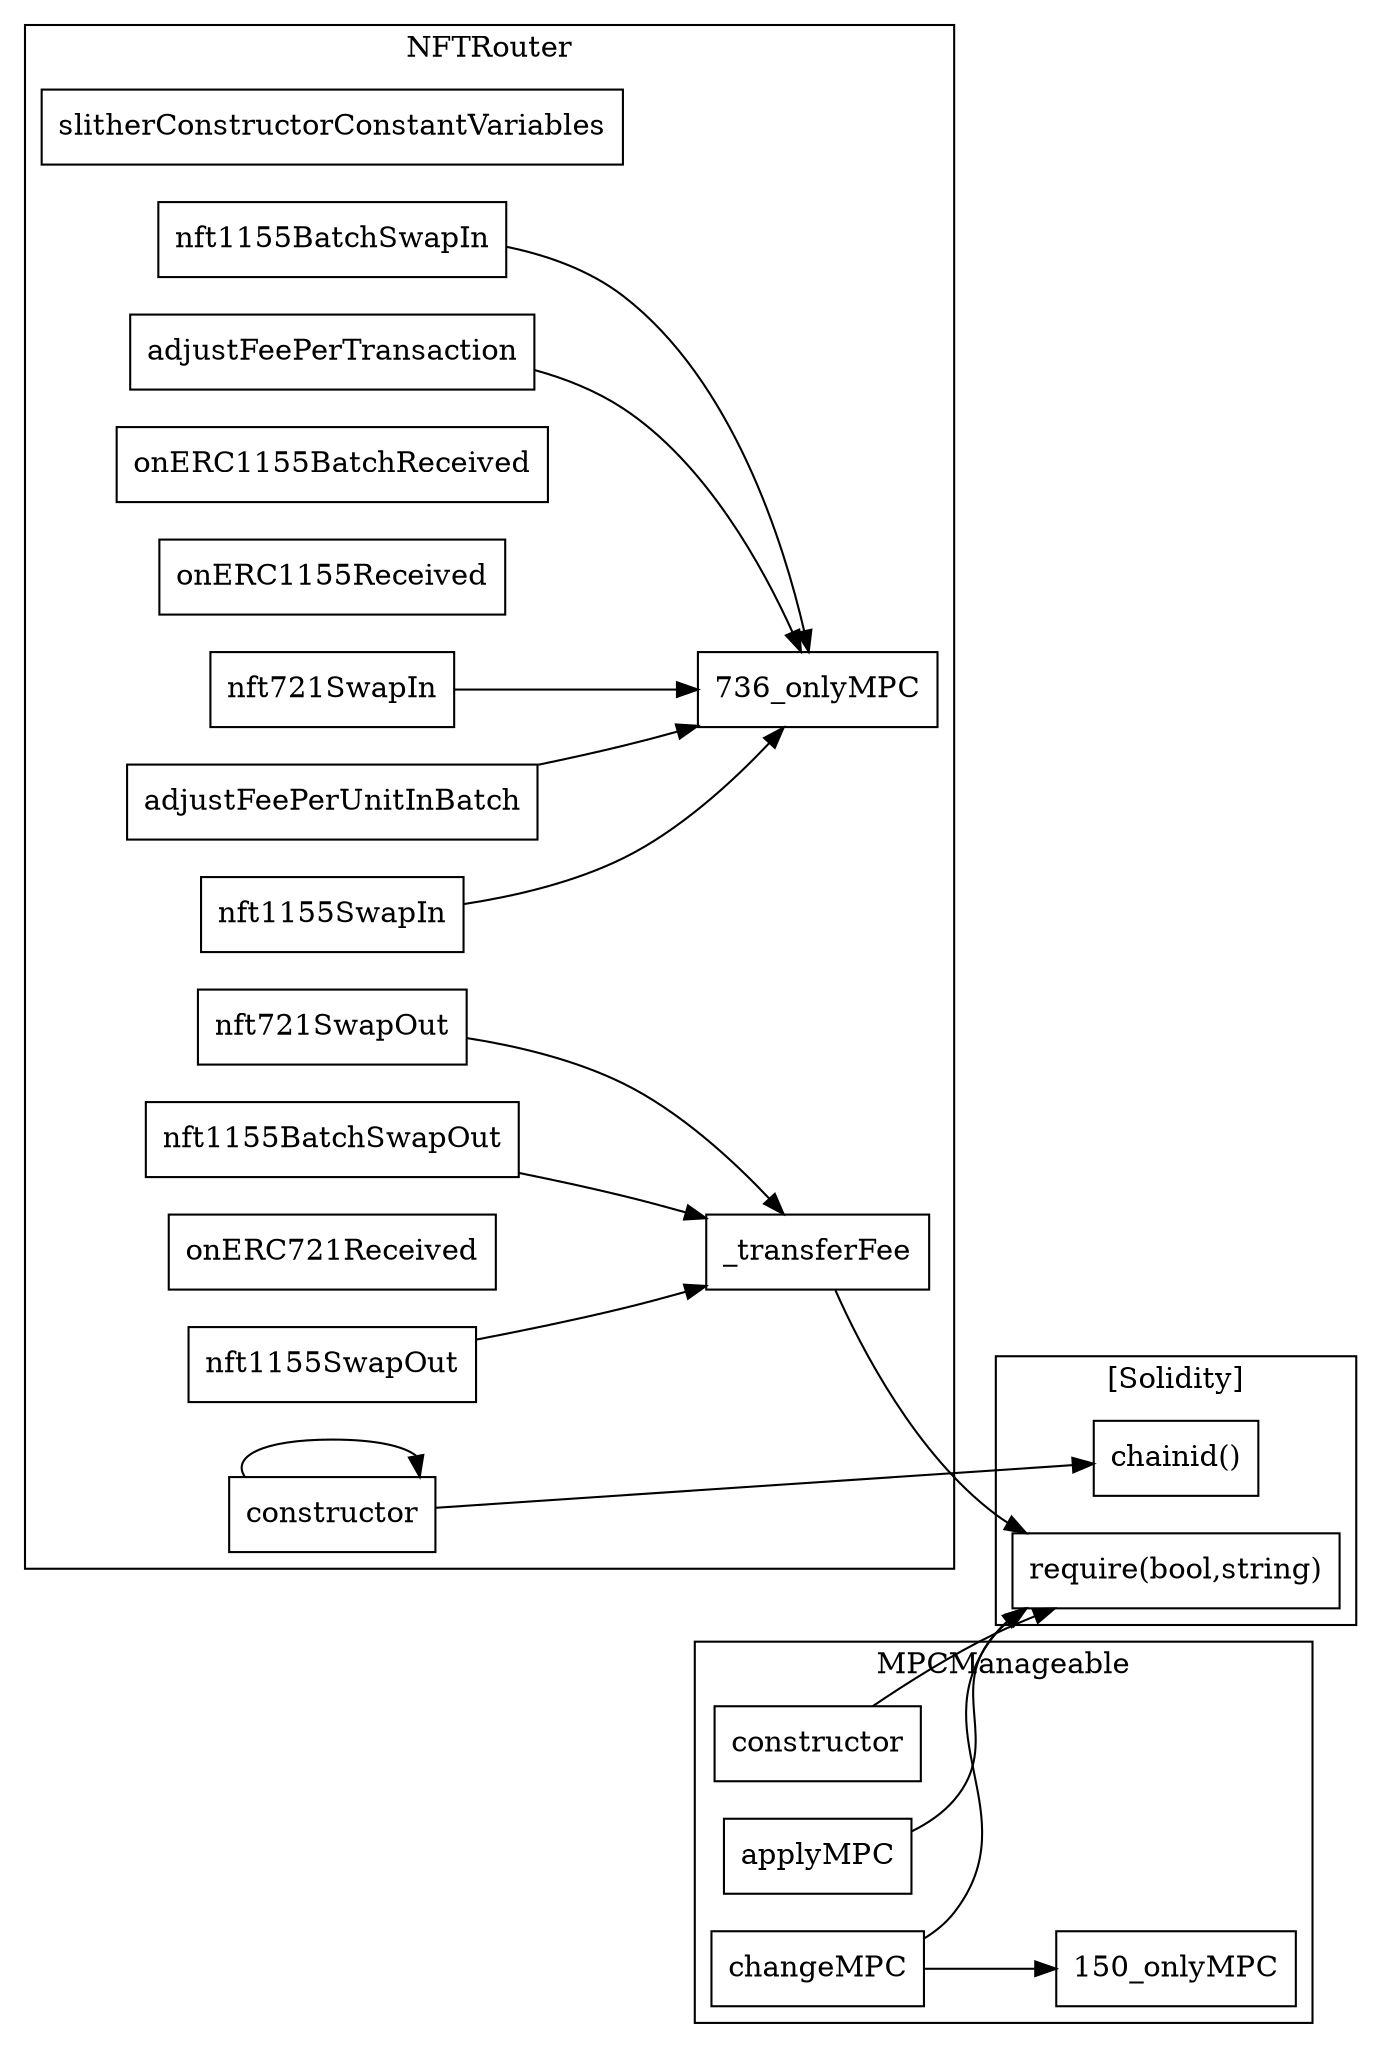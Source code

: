 strict digraph {
rankdir="LR"
node [shape=box]
subgraph cluster_736_NFTRouter {
label = "NFTRouter"
"736_slitherConstructorConstantVariables" [label="slitherConstructorConstantVariables"]
"736_adjustFeePerUnitInBatch" [label="adjustFeePerUnitInBatch"]
"736_nft1155SwapIn" [label="nft1155SwapIn"]
"736__transferFee" [label="_transferFee"]
"736_onERC1155BatchReceived" [label="onERC1155BatchReceived"]
"736_onERC1155Received" [label="onERC1155Received"]
"736_nft1155BatchSwapIn" [label="nft1155BatchSwapIn"]
"736_adjustFeePerTransaction" [label="adjustFeePerTransaction"]
"736_constructor" [label="constructor"]
"736_nft721SwapOut" [label="nft721SwapOut"]
"736_nft1155BatchSwapOut" [label="nft1155BatchSwapOut"]
"736_onERC721Received" [label="onERC721Received"]
"736_nft1155SwapOut" [label="nft1155SwapOut"]
"736_nft721SwapIn" [label="nft721SwapIn"]
"736_nft721SwapOut" -> "736__transferFee"
"736_adjustFeePerUnitInBatch" -> "736_onlyMPC"
"736_nft1155BatchSwapIn" -> "736_onlyMPC"
"736_adjustFeePerTransaction" -> "736_onlyMPC"
"736_constructor" -> "736_constructor"
"736_nft1155SwapOut" -> "736__transferFee"
"736_nft1155SwapIn" -> "736_onlyMPC"
"736_nft721SwapIn" -> "736_onlyMPC"
"736_nft1155BatchSwapOut" -> "736__transferFee"
}subgraph cluster_150_MPCManageable {
label = "MPCManageable"
"150_constructor" [label="constructor"]
"150_changeMPC" [label="changeMPC"]
"150_applyMPC" [label="applyMPC"]
"150_changeMPC" -> "150_onlyMPC"
}subgraph cluster_solidity {
label = "[Solidity]"
"chainid()" 
"require(bool,string)" 
"150_applyMPC" -> "require(bool,string)"
"150_constructor" -> "require(bool,string)"
"736_constructor" -> "chainid()"
"150_changeMPC" -> "require(bool,string)"
"736__transferFee" -> "require(bool,string)"
}
}